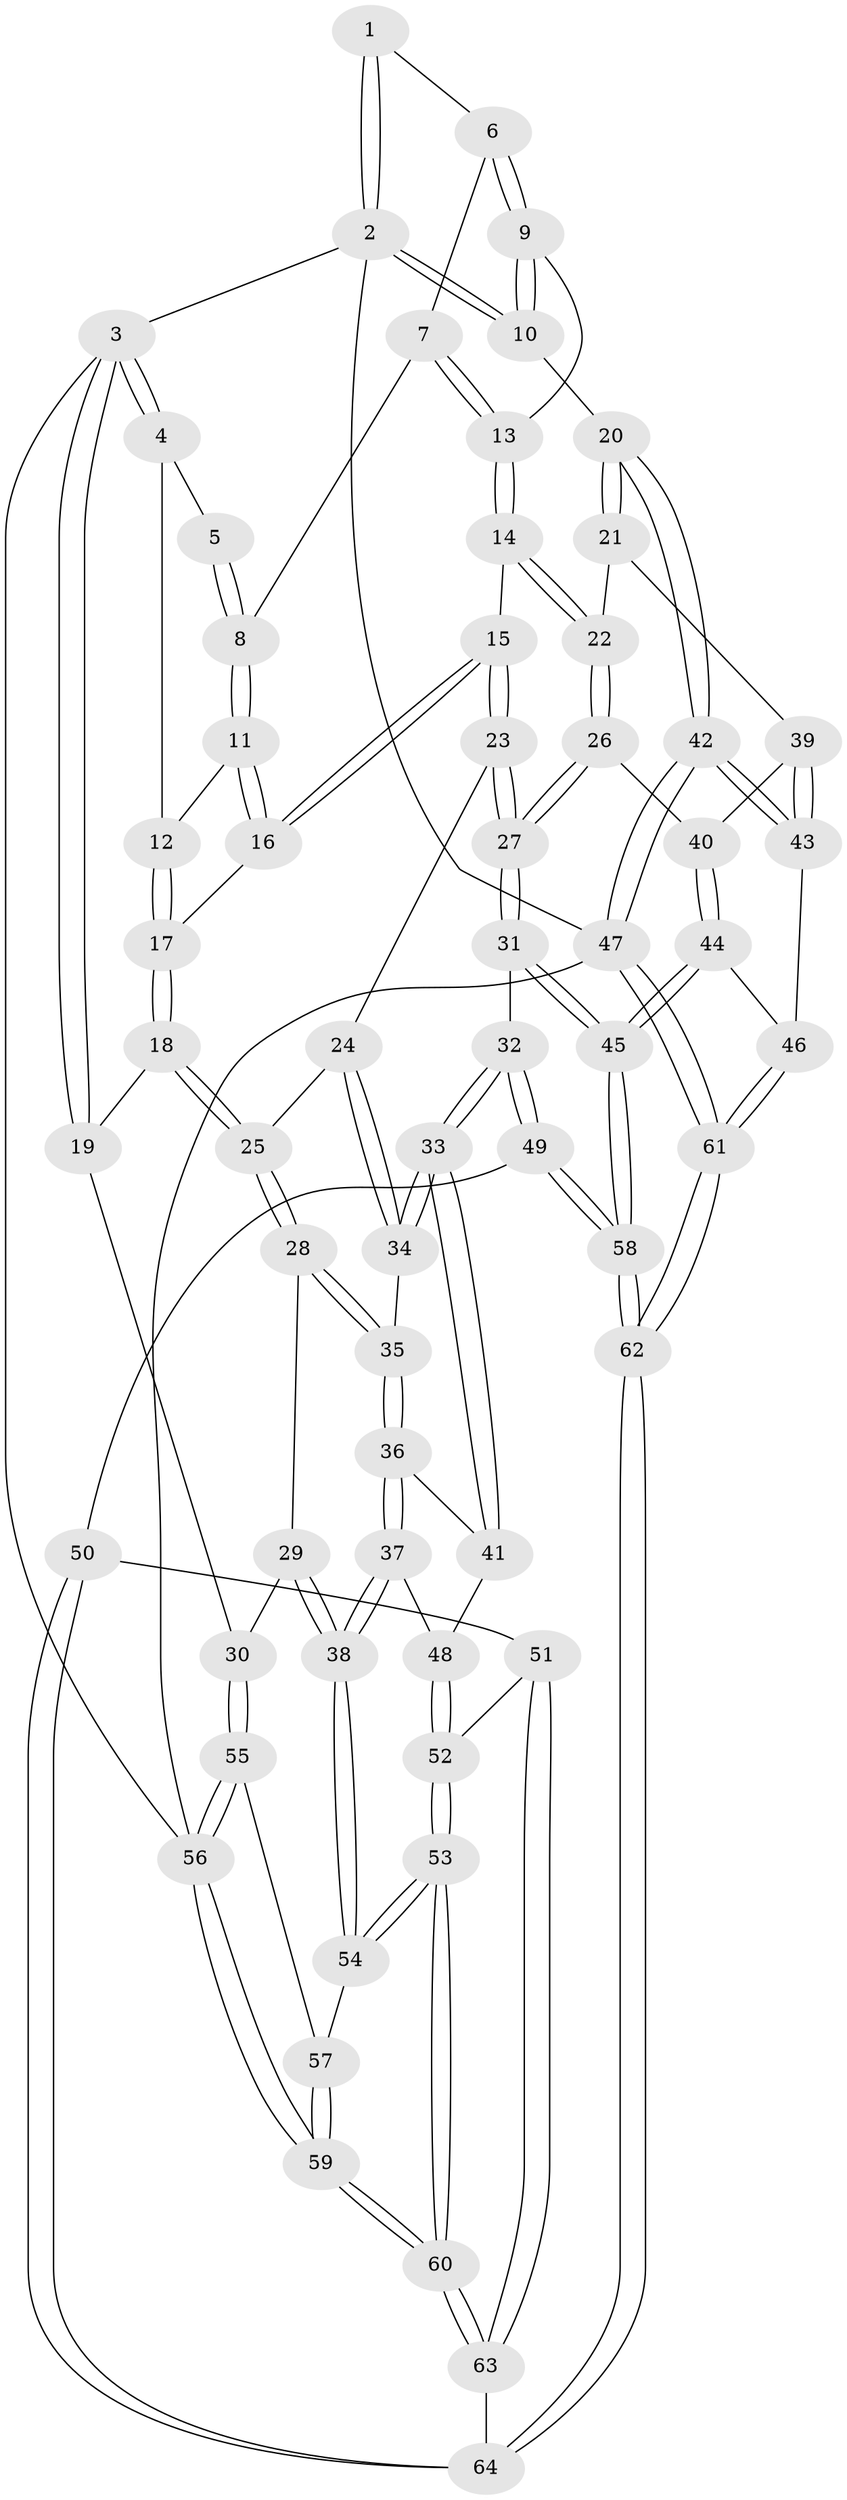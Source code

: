 // Generated by graph-tools (version 1.1) at 2025/27/03/09/25 03:27:04]
// undirected, 64 vertices, 157 edges
graph export_dot {
graph [start="1"]
  node [color=gray90,style=filled];
  1 [pos="+0.7221720049855889+0"];
  2 [pos="+1+0"];
  3 [pos="+0+0"];
  4 [pos="+0.24589728455269055+0"];
  5 [pos="+0.6596252200308833+0"];
  6 [pos="+0.8639506483004591+0.06172022965303799"];
  7 [pos="+0.7729030349102021+0.12014057753372794"];
  8 [pos="+0.6483441629822999+0.046637761249591785"];
  9 [pos="+0.9882138588866421+0.12633770570964098"];
  10 [pos="+1+0"];
  11 [pos="+0.599241955874155+0.13813588312637978"];
  12 [pos="+0.3310743323078713+0.17174943574805562"];
  13 [pos="+0.8467705730715991+0.26853526665162153"];
  14 [pos="+0.8220126738105475+0.3299147197647605"];
  15 [pos="+0.6797140930165044+0.33673355366263813"];
  16 [pos="+0.6732735572574046+0.3277574689271482"];
  17 [pos="+0.3053783163973098+0.25188992394853044"];
  18 [pos="+0.25998798295822556+0.3345851463640036"];
  19 [pos="+0+0"];
  20 [pos="+1+0.5062101391528413"];
  21 [pos="+1+0.4874073854927322"];
  22 [pos="+0.9055784145018706+0.42362149499953516"];
  23 [pos="+0.5813282272839324+0.48654027542500977"];
  24 [pos="+0.44826216823116677+0.4841773940338855"];
  25 [pos="+0.2510005292261466+0.40786461742005625"];
  26 [pos="+0.7576782672498883+0.6347446710385704"];
  27 [pos="+0.6651694048461952+0.6365856006354103"];
  28 [pos="+0.21518581178776933+0.44500212811342443"];
  29 [pos="+0.15763203761734904+0.47786750224540575"];
  30 [pos="+0+0.5699207340152203"];
  31 [pos="+0.6375443541614362+0.6870373721178901"];
  32 [pos="+0.5099536625381575+0.7710450363603107"];
  33 [pos="+0.4807978769075091+0.7550413426939003"];
  34 [pos="+0.44593897131473953+0.6317883813499343"];
  35 [pos="+0.32862900836628867+0.6698085008595436"];
  36 [pos="+0.33183061056285074+0.6824608697569778"];
  37 [pos="+0.26279586219352574+0.787409593342184"];
  38 [pos="+0.24226639880363476+0.7942677203525702"];
  39 [pos="+0.8295520024810669+0.6836118609887384"];
  40 [pos="+0.8224722582486642+0.6838101432592322"];
  41 [pos="+0.44544121532172354+0.7528533754939003"];
  42 [pos="+1+0.7459796395578938"];
  43 [pos="+1+0.7664901054602326"];
  44 [pos="+0.8287052350165849+0.8552236312219966"];
  45 [pos="+0.7421239715101378+0.9054143742145303"];
  46 [pos="+0.8853358718547137+0.865164515145205"];
  47 [pos="+1+1"];
  48 [pos="+0.3409635281774099+0.8089542551417105"];
  49 [pos="+0.510376119546662+0.8033778183635231"];
  50 [pos="+0.46744098922920313+0.8875772072427562"];
  51 [pos="+0.37344903153337283+0.9069520756579219"];
  52 [pos="+0.370851702972051+0.9064346080570762"];
  53 [pos="+0.3128440327992032+0.9288297293410961"];
  54 [pos="+0.20596371490910667+0.8305935941030955"];
  55 [pos="+0+0.5911720107381796"];
  56 [pos="+0+1"];
  57 [pos="+0.19739675280209085+0.8332234069606265"];
  58 [pos="+0.7039100779880396+0.9755468589553554"];
  59 [pos="+0+1"];
  60 [pos="+0.16273450032407177+1"];
  61 [pos="+1+1"];
  62 [pos="+0.6705888992190016+1"];
  63 [pos="+0.4604204220342089+1"];
  64 [pos="+0.5817440497736742+1"];
  1 -- 2;
  1 -- 2;
  1 -- 6;
  2 -- 3;
  2 -- 10;
  2 -- 10;
  2 -- 47;
  3 -- 4;
  3 -- 4;
  3 -- 19;
  3 -- 19;
  3 -- 56;
  4 -- 5;
  4 -- 12;
  5 -- 8;
  5 -- 8;
  6 -- 7;
  6 -- 9;
  6 -- 9;
  7 -- 8;
  7 -- 13;
  7 -- 13;
  8 -- 11;
  8 -- 11;
  9 -- 10;
  9 -- 10;
  9 -- 13;
  10 -- 20;
  11 -- 12;
  11 -- 16;
  11 -- 16;
  12 -- 17;
  12 -- 17;
  13 -- 14;
  13 -- 14;
  14 -- 15;
  14 -- 22;
  14 -- 22;
  15 -- 16;
  15 -- 16;
  15 -- 23;
  15 -- 23;
  16 -- 17;
  17 -- 18;
  17 -- 18;
  18 -- 19;
  18 -- 25;
  18 -- 25;
  19 -- 30;
  20 -- 21;
  20 -- 21;
  20 -- 42;
  20 -- 42;
  21 -- 22;
  21 -- 39;
  22 -- 26;
  22 -- 26;
  23 -- 24;
  23 -- 27;
  23 -- 27;
  24 -- 25;
  24 -- 34;
  24 -- 34;
  25 -- 28;
  25 -- 28;
  26 -- 27;
  26 -- 27;
  26 -- 40;
  27 -- 31;
  27 -- 31;
  28 -- 29;
  28 -- 35;
  28 -- 35;
  29 -- 30;
  29 -- 38;
  29 -- 38;
  30 -- 55;
  30 -- 55;
  31 -- 32;
  31 -- 45;
  31 -- 45;
  32 -- 33;
  32 -- 33;
  32 -- 49;
  32 -- 49;
  33 -- 34;
  33 -- 34;
  33 -- 41;
  33 -- 41;
  34 -- 35;
  35 -- 36;
  35 -- 36;
  36 -- 37;
  36 -- 37;
  36 -- 41;
  37 -- 38;
  37 -- 38;
  37 -- 48;
  38 -- 54;
  38 -- 54;
  39 -- 40;
  39 -- 43;
  39 -- 43;
  40 -- 44;
  40 -- 44;
  41 -- 48;
  42 -- 43;
  42 -- 43;
  42 -- 47;
  42 -- 47;
  43 -- 46;
  44 -- 45;
  44 -- 45;
  44 -- 46;
  45 -- 58;
  45 -- 58;
  46 -- 61;
  46 -- 61;
  47 -- 61;
  47 -- 61;
  47 -- 56;
  48 -- 52;
  48 -- 52;
  49 -- 50;
  49 -- 58;
  49 -- 58;
  50 -- 51;
  50 -- 64;
  50 -- 64;
  51 -- 52;
  51 -- 63;
  51 -- 63;
  52 -- 53;
  52 -- 53;
  53 -- 54;
  53 -- 54;
  53 -- 60;
  53 -- 60;
  54 -- 57;
  55 -- 56;
  55 -- 56;
  55 -- 57;
  56 -- 59;
  56 -- 59;
  57 -- 59;
  57 -- 59;
  58 -- 62;
  58 -- 62;
  59 -- 60;
  59 -- 60;
  60 -- 63;
  60 -- 63;
  61 -- 62;
  61 -- 62;
  62 -- 64;
  62 -- 64;
  63 -- 64;
}
